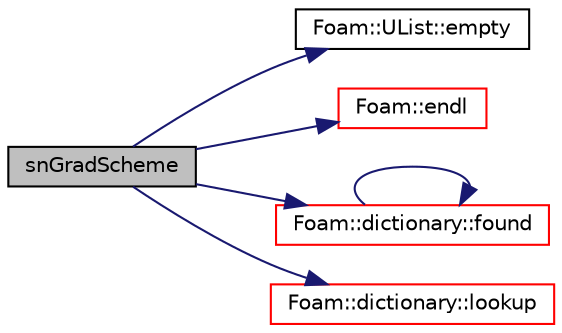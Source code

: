 digraph "snGradScheme"
{
  bgcolor="transparent";
  edge [fontname="Helvetica",fontsize="10",labelfontname="Helvetica",labelfontsize="10"];
  node [fontname="Helvetica",fontsize="10",shape=record];
  rankdir="LR";
  Node3994 [label="snGradScheme",height=0.2,width=0.4,color="black", fillcolor="grey75", style="filled", fontcolor="black"];
  Node3994 -> Node3995 [color="midnightblue",fontsize="10",style="solid",fontname="Helvetica"];
  Node3995 [label="Foam::UList::empty",height=0.2,width=0.4,color="black",URL="$a26837.html#a644718bb2fb240de962dc3c9a1fdf0dc",tooltip="Return true if the UList is empty (ie, size() is zero) "];
  Node3994 -> Node3996 [color="midnightblue",fontsize="10",style="solid",fontname="Helvetica"];
  Node3996 [label="Foam::endl",height=0.2,width=0.4,color="red",URL="$a21851.html#a2db8fe02a0d3909e9351bb4275b23ce4",tooltip="Add newline and flush stream. "];
  Node3994 -> Node3998 [color="midnightblue",fontsize="10",style="solid",fontname="Helvetica"];
  Node3998 [label="Foam::dictionary::found",height=0.2,width=0.4,color="red",URL="$a27129.html#adcd3d5d43253006ef145e56b43025d28",tooltip="Search dictionary for given keyword. "];
  Node3998 -> Node3998 [color="midnightblue",fontsize="10",style="solid",fontname="Helvetica"];
  Node3994 -> Node4000 [color="midnightblue",fontsize="10",style="solid",fontname="Helvetica"];
  Node4000 [label="Foam::dictionary::lookup",height=0.2,width=0.4,color="red",URL="$a27129.html#a6a0727fa523e48977e27348663def509",tooltip="Find and return an entry data stream. "];
}
